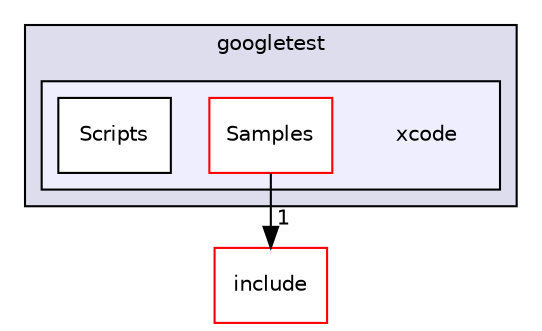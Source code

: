 digraph "/home/bhargavi/Documents/SDR/Copy_Exam_808X/vendor/googletest/googletest/xcode" {
  compound=true
  node [ fontsize="10", fontname="Helvetica"];
  edge [ labelfontsize="10", labelfontname="Helvetica"];
  subgraph clusterdir_b4ce33c9d03ef0a64bbb87ed26746342 {
    graph [ bgcolor="#ddddee", pencolor="black", label="googletest" fontname="Helvetica", fontsize="10", URL="dir_b4ce33c9d03ef0a64bbb87ed26746342.html"]
  subgraph clusterdir_0df39feb559d5bd45d09e06addecdfc8 {
    graph [ bgcolor="#eeeeff", pencolor="black", label="" URL="dir_0df39feb559d5bd45d09e06addecdfc8.html"];
    dir_0df39feb559d5bd45d09e06addecdfc8 [shape=plaintext label="xcode"];
    dir_dab6578960513a40fe694ea676f1c83b [shape=box label="Samples" color="red" fillcolor="white" style="filled" URL="dir_dab6578960513a40fe694ea676f1c83b.html"];
    dir_c032972a5854ed6cea6a1dc8b4d639b5 [shape=box label="Scripts" color="black" fillcolor="white" style="filled" URL="dir_c032972a5854ed6cea6a1dc8b4d639b5.html"];
  }
  }
  dir_08239901a57888b7f9794ed09caefaac [shape=box label="include" fillcolor="white" style="filled" color="red" URL="dir_08239901a57888b7f9794ed09caefaac.html"];
  dir_dab6578960513a40fe694ea676f1c83b->dir_08239901a57888b7f9794ed09caefaac [headlabel="1", labeldistance=1.5 headhref="dir_000033_000025.html"];
}
